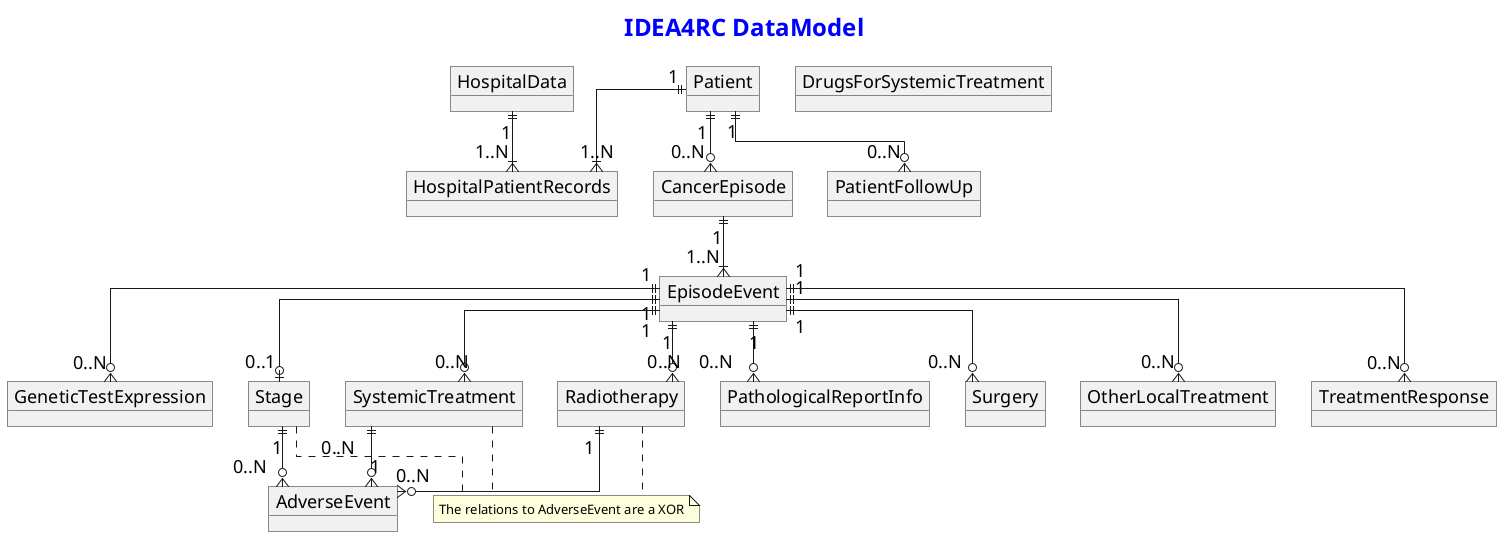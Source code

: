 @startuml

<style>
title {
  HorizontalAlignment right
  FontSize 24
  FontColor blue
}

header {
  HorizontalAlignment center
  FontSize 18
  ' FontColor purple
}

footer {
  HorizontalAlignment left
  FontSize 28
  FontColor red
}

legend {
  FontSize 15
  BackGroundColor yellow
  Margin 10
  Padding 5
}

caption {
  FontSize 32
}

arrow {
  FontSize 18
  Padding 50
  Margin 50
}

</style>

' header Draft

title IDEA4RC DataModel

' hide the spot
hide circle

' avoid problems with angled crows feet
skinparam linetype ortho

object "Patient" as p {
    }
object "HospitalData" as hd {
    }
object "HospitalPatientRecords" as hpr {
    }
object "PatientFollowUp" as pfu {
    }
object "CancerEpisode" as ce {
    }
object "EpisodeEvent" as ee {
    }
object "GeneticTestExpression" as gte {
    }
object "Stage" as s {
    }
object "PathologicalReportInfo" as pri {
    }
object "Surgery" as su {
    }
object "SystemicTreatment" as st {
    }
object "Radiotherapy" as r {
    }
object "OtherLocalTreatment" as olt {
    }
object "DrugsForSystemicTreatment" as dfst {
    }
object "TreatmentResponse" as tr {
    }
object "AdverseEvent" as ae {
    }
p "1" ||--|{ "1..N" hpr
hd "1" ||--|{ "1..N" hpr

p "1" ||--o{ "0..N" ce
p "1" ||--o{ "0..N" pfu

ce "1" ||--|{ "1..N" ee

ee "1" ||--o| "0..1" s
ee "1" ||--o{ "0..N" r
ee "1" ||--o{ "0..N" su
ee "1" ||--o{ "0..N" st
ee "1" ||--o{ "0..N" olt
ee "1" ||--o{ "0..N" gte
ee "1" ||--o{ "0..N" tr
ee "1" ||--o{ "0..N" pri


note as N1
The relations to AdverseEvent are a XOR
end note

s "1" ||--o{ "0..N" ae
'note on link: XOR
st "0..N" ||--o{ "1" ae
'note on link: XOR
r "1" ||--o{ "0..N" ae
'note on link: XOR

s .. N1
st .. N1
r .. N1

@enduml